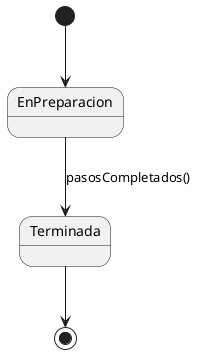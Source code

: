 @startuml
[*] --> EnPreparacion
EnPreparacion --> Terminada : pasosCompletados()
Terminada --> [*]
@enduml